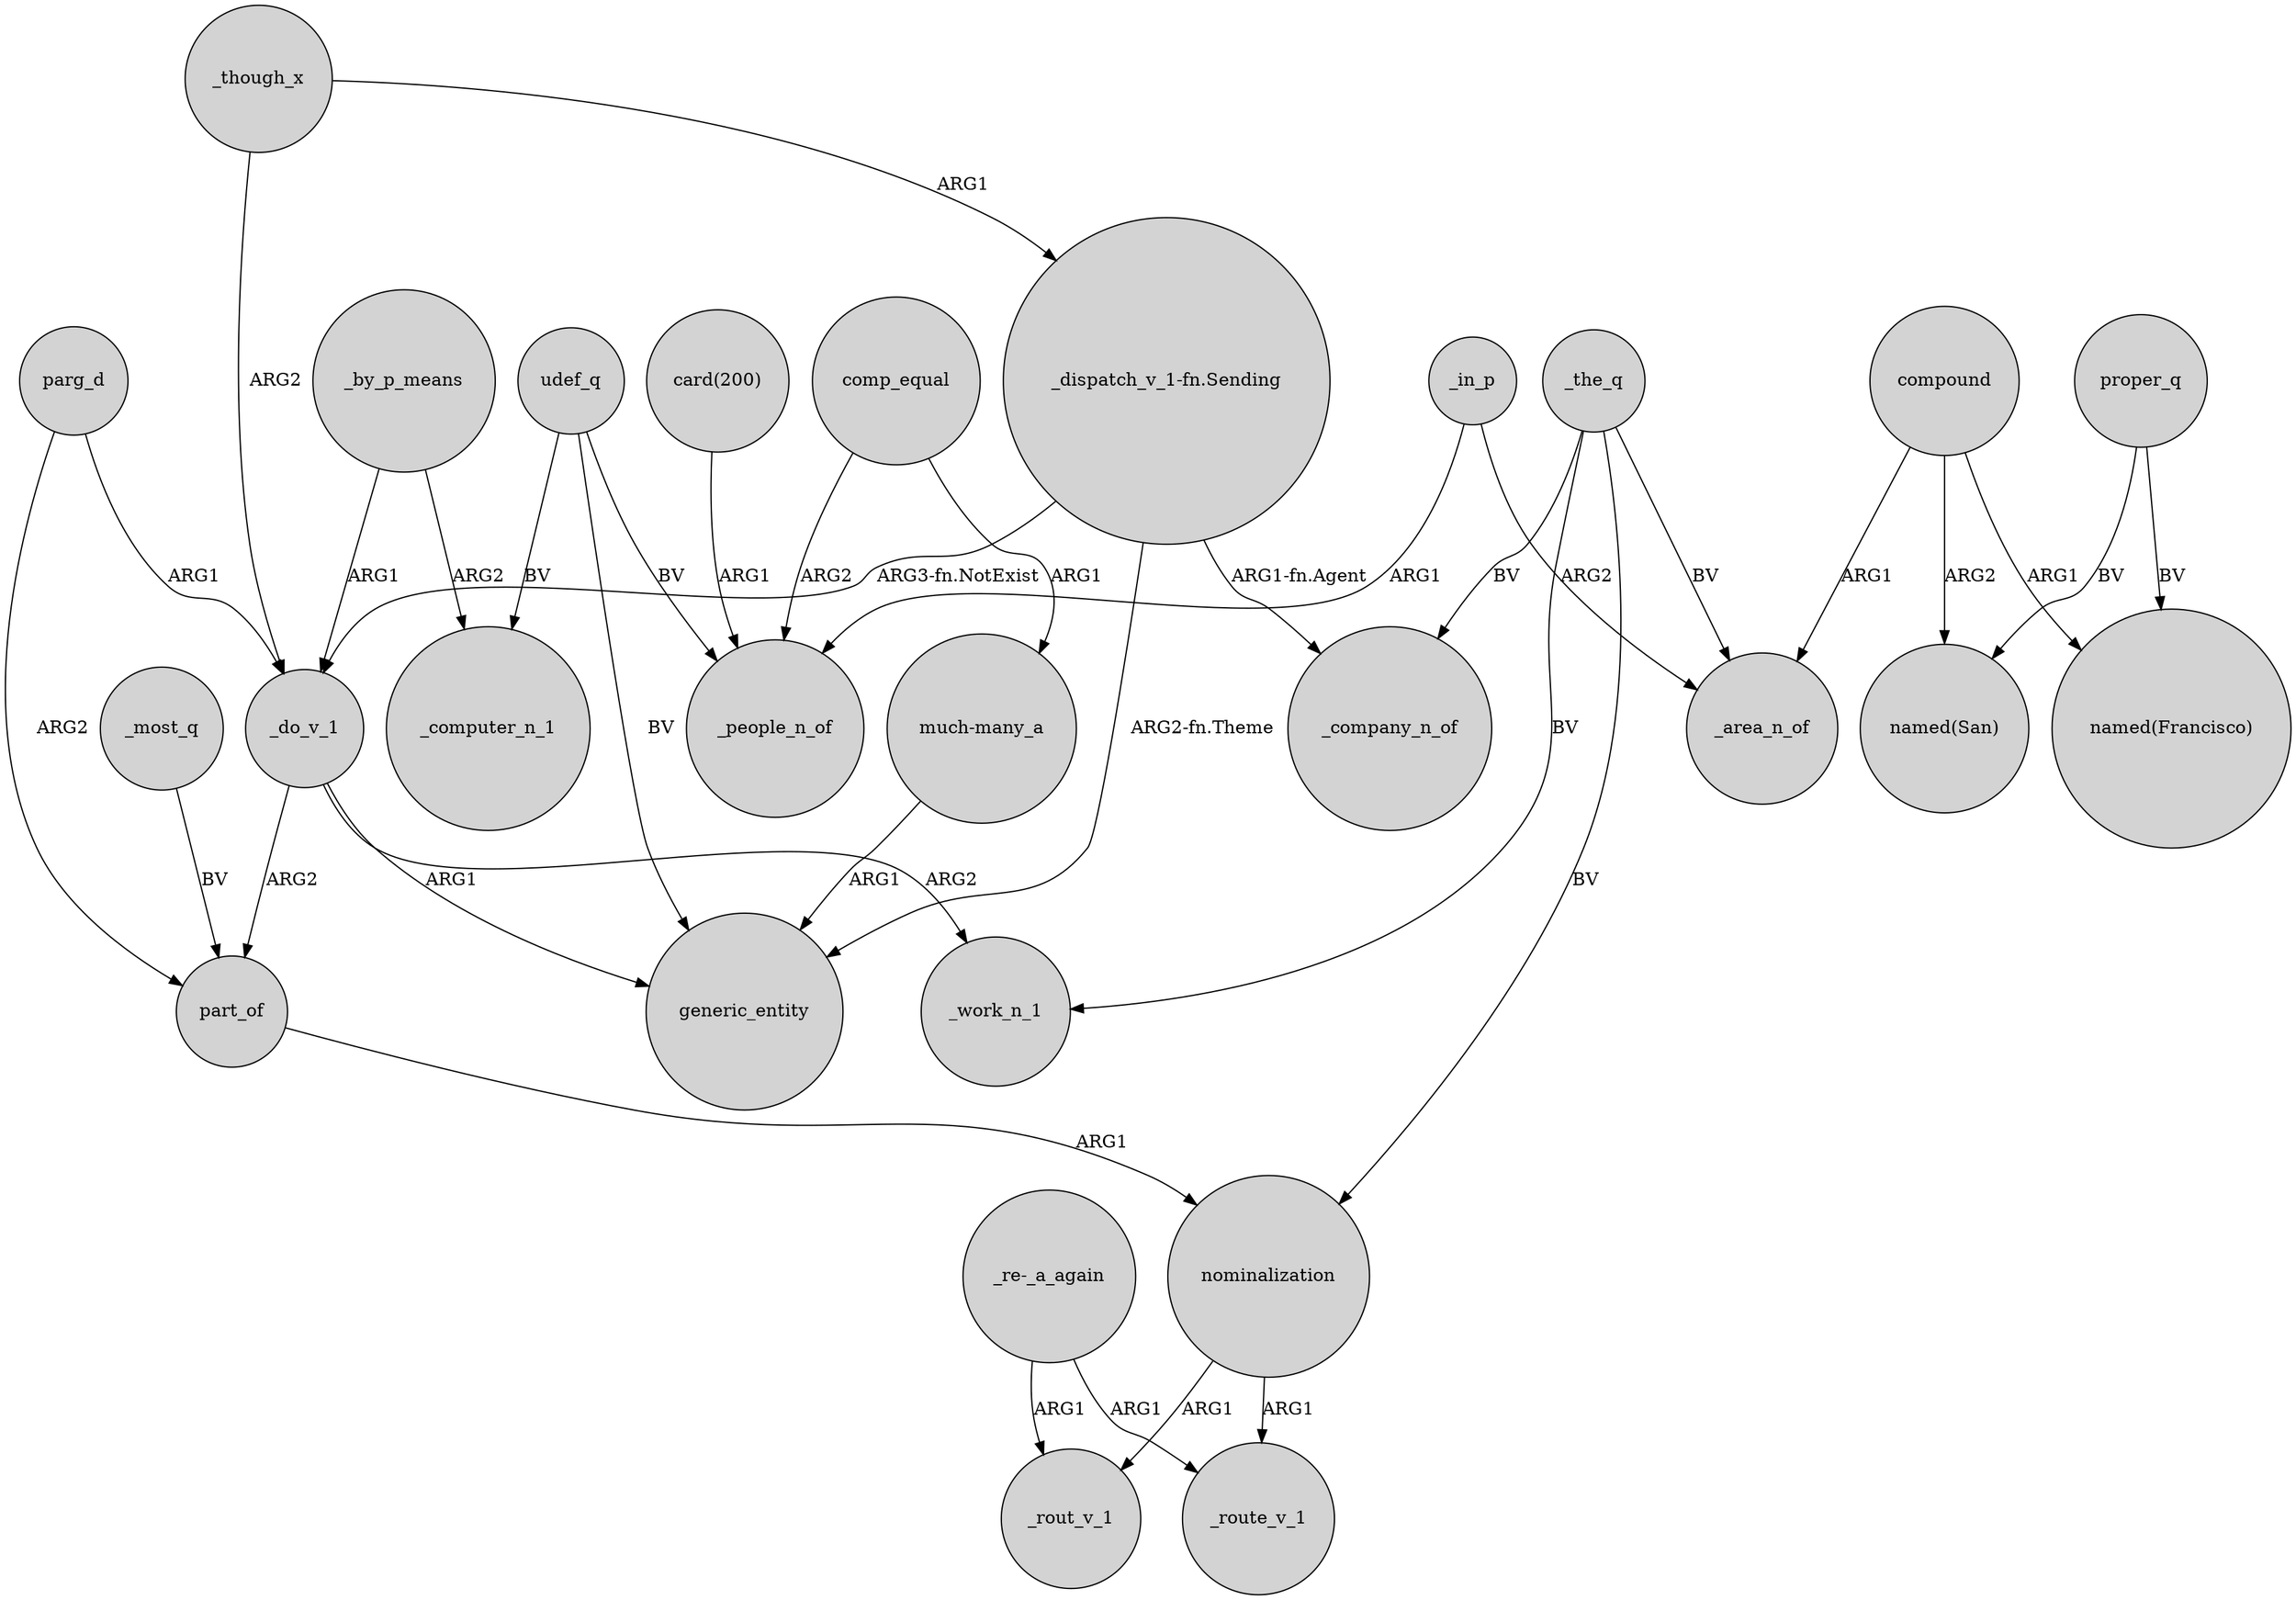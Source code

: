 digraph {
	node [shape=circle style=filled]
	parg_d -> _do_v_1 [label=ARG1]
	"_dispatch_v_1-fn.Sending" -> _do_v_1 [label="ARG3-fn.NotExist"]
	udef_q -> generic_entity [label=BV]
	"_re-_a_again" -> _rout_v_1 [label=ARG1]
	_do_v_1 -> generic_entity [label=ARG1]
	_do_v_1 -> part_of [label=ARG2]
	proper_q -> "named(Francisco)" [label=BV]
	_though_x -> _do_v_1 [label=ARG2]
	compound -> "named(San)" [label=ARG2]
	"much-many_a" -> generic_entity [label=ARG1]
	nominalization -> _rout_v_1 [label=ARG1]
	comp_equal -> "much-many_a" [label=ARG1]
	part_of -> nominalization [label=ARG1]
	nominalization -> _route_v_1 [label=ARG1]
	"card(200)" -> _people_n_of [label=ARG1]
	udef_q -> _computer_n_1 [label=BV]
	"_dispatch_v_1-fn.Sending" -> _company_n_of [label="ARG1-fn.Agent"]
	_the_q -> _company_n_of [label=BV]
	_do_v_1 -> _work_n_1 [label=ARG2]
	udef_q -> _people_n_of [label=BV]
	_by_p_means -> _do_v_1 [label=ARG1]
	_though_x -> "_dispatch_v_1-fn.Sending" [label=ARG1]
	_in_p -> _people_n_of [label=ARG1]
	compound -> "named(Francisco)" [label=ARG1]
	_by_p_means -> _computer_n_1 [label=ARG2]
	"_re-_a_again" -> _route_v_1 [label=ARG1]
	_the_q -> _area_n_of [label=BV]
	_most_q -> part_of [label=BV]
	_in_p -> _area_n_of [label=ARG2]
	proper_q -> "named(San)" [label=BV]
	parg_d -> part_of [label=ARG2]
	"_dispatch_v_1-fn.Sending" -> generic_entity [label="ARG2-fn.Theme"]
	compound -> _area_n_of [label=ARG1]
	_the_q -> nominalization [label=BV]
	comp_equal -> _people_n_of [label=ARG2]
	_the_q -> _work_n_1 [label=BV]
}

